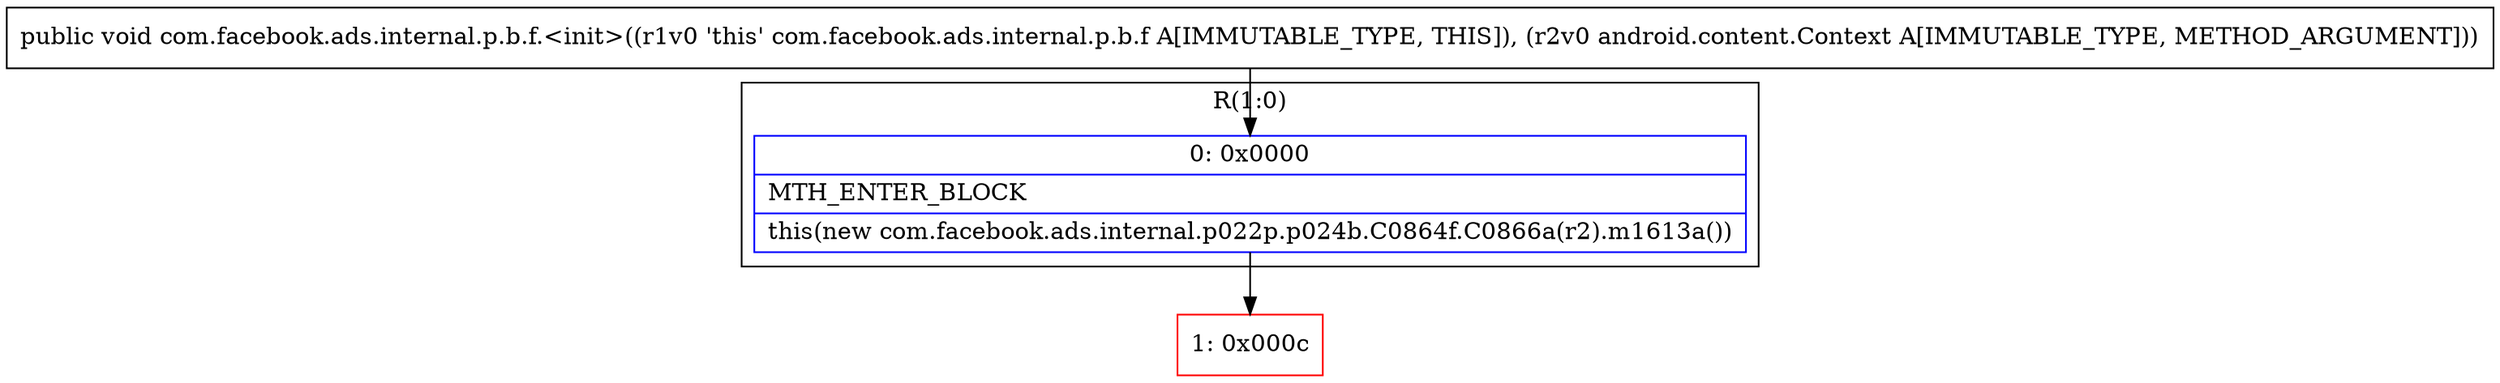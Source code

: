 digraph "CFG forcom.facebook.ads.internal.p.b.f.\<init\>(Landroid\/content\/Context;)V" {
subgraph cluster_Region_436998930 {
label = "R(1:0)";
node [shape=record,color=blue];
Node_0 [shape=record,label="{0\:\ 0x0000|MTH_ENTER_BLOCK\l|this(new com.facebook.ads.internal.p022p.p024b.C0864f.C0866a(r2).m1613a())\l}"];
}
Node_1 [shape=record,color=red,label="{1\:\ 0x000c}"];
MethodNode[shape=record,label="{public void com.facebook.ads.internal.p.b.f.\<init\>((r1v0 'this' com.facebook.ads.internal.p.b.f A[IMMUTABLE_TYPE, THIS]), (r2v0 android.content.Context A[IMMUTABLE_TYPE, METHOD_ARGUMENT])) }"];
MethodNode -> Node_0;
Node_0 -> Node_1;
}

